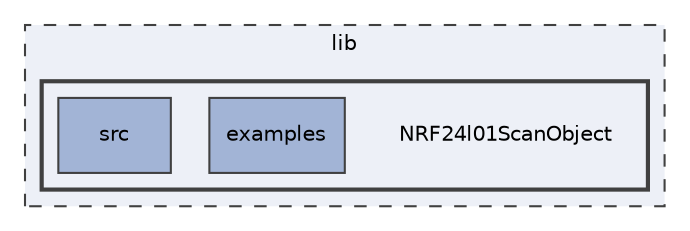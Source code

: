 digraph "lib/NRF24l01ScanObject"
{
 // LATEX_PDF_SIZE
  edge [fontname="Helvetica",fontsize="10",labelfontname="Helvetica",labelfontsize="10"];
  node [fontname="Helvetica",fontsize="10",shape=record];
  compound=true
  subgraph clusterdir_97aefd0d527b934f1d99a682da8fe6a9 {
    graph [ bgcolor="#edf0f7", pencolor="grey25", style="filled,dashed,", label="lib", fontname="Helvetica", fontsize="10", URL="dir_97aefd0d527b934f1d99a682da8fe6a9.html"]
  subgraph clusterdir_4359f836d6cb37ca5dcadd9c7ee0590f {
    graph [ bgcolor="#edf0f7", pencolor="grey25", style="filled,bold,", label="", fontname="Helvetica", fontsize="10", URL="dir_4359f836d6cb37ca5dcadd9c7ee0590f.html"]
    dir_4359f836d6cb37ca5dcadd9c7ee0590f [shape=plaintext, label="NRF24l01ScanObject"];
  dir_0ef54c85e7fcafc1c88c5481416a0206 [shape=box, label="examples", style="filled,", fillcolor="#a2b4d6", color="grey25", URL="dir_0ef54c85e7fcafc1c88c5481416a0206.html"];
  dir_213dadd8851f10cc591dfadccccb2231 [shape=box, label="src", style="filled,", fillcolor="#a2b4d6", color="grey25", URL="dir_213dadd8851f10cc591dfadccccb2231.html"];
  }
  }
}
